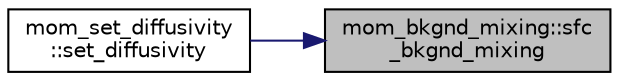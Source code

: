 digraph "mom_bkgnd_mixing::sfc_bkgnd_mixing"
{
 // INTERACTIVE_SVG=YES
 // LATEX_PDF_SIZE
  edge [fontname="Helvetica",fontsize="10",labelfontname="Helvetica",labelfontsize="10"];
  node [fontname="Helvetica",fontsize="10",shape=record];
  rankdir="RL";
  Node1 [label="mom_bkgnd_mixing::sfc\l_bkgnd_mixing",height=0.2,width=0.4,color="black", fillcolor="grey75", style="filled", fontcolor="black",tooltip="Get surface vertical background diffusivities/viscosities."];
  Node1 -> Node2 [dir="back",color="midnightblue",fontsize="10",style="solid",fontname="Helvetica"];
  Node2 [label="mom_set_diffusivity\l::set_diffusivity",height=0.2,width=0.4,color="black", fillcolor="white", style="filled",URL="$namespacemom__set__diffusivity.html#a7c293162d6c8efb882c8b04b4ea5241d",tooltip="Sets the interior vertical diffusion of scalars due to the following processes:"];
}

